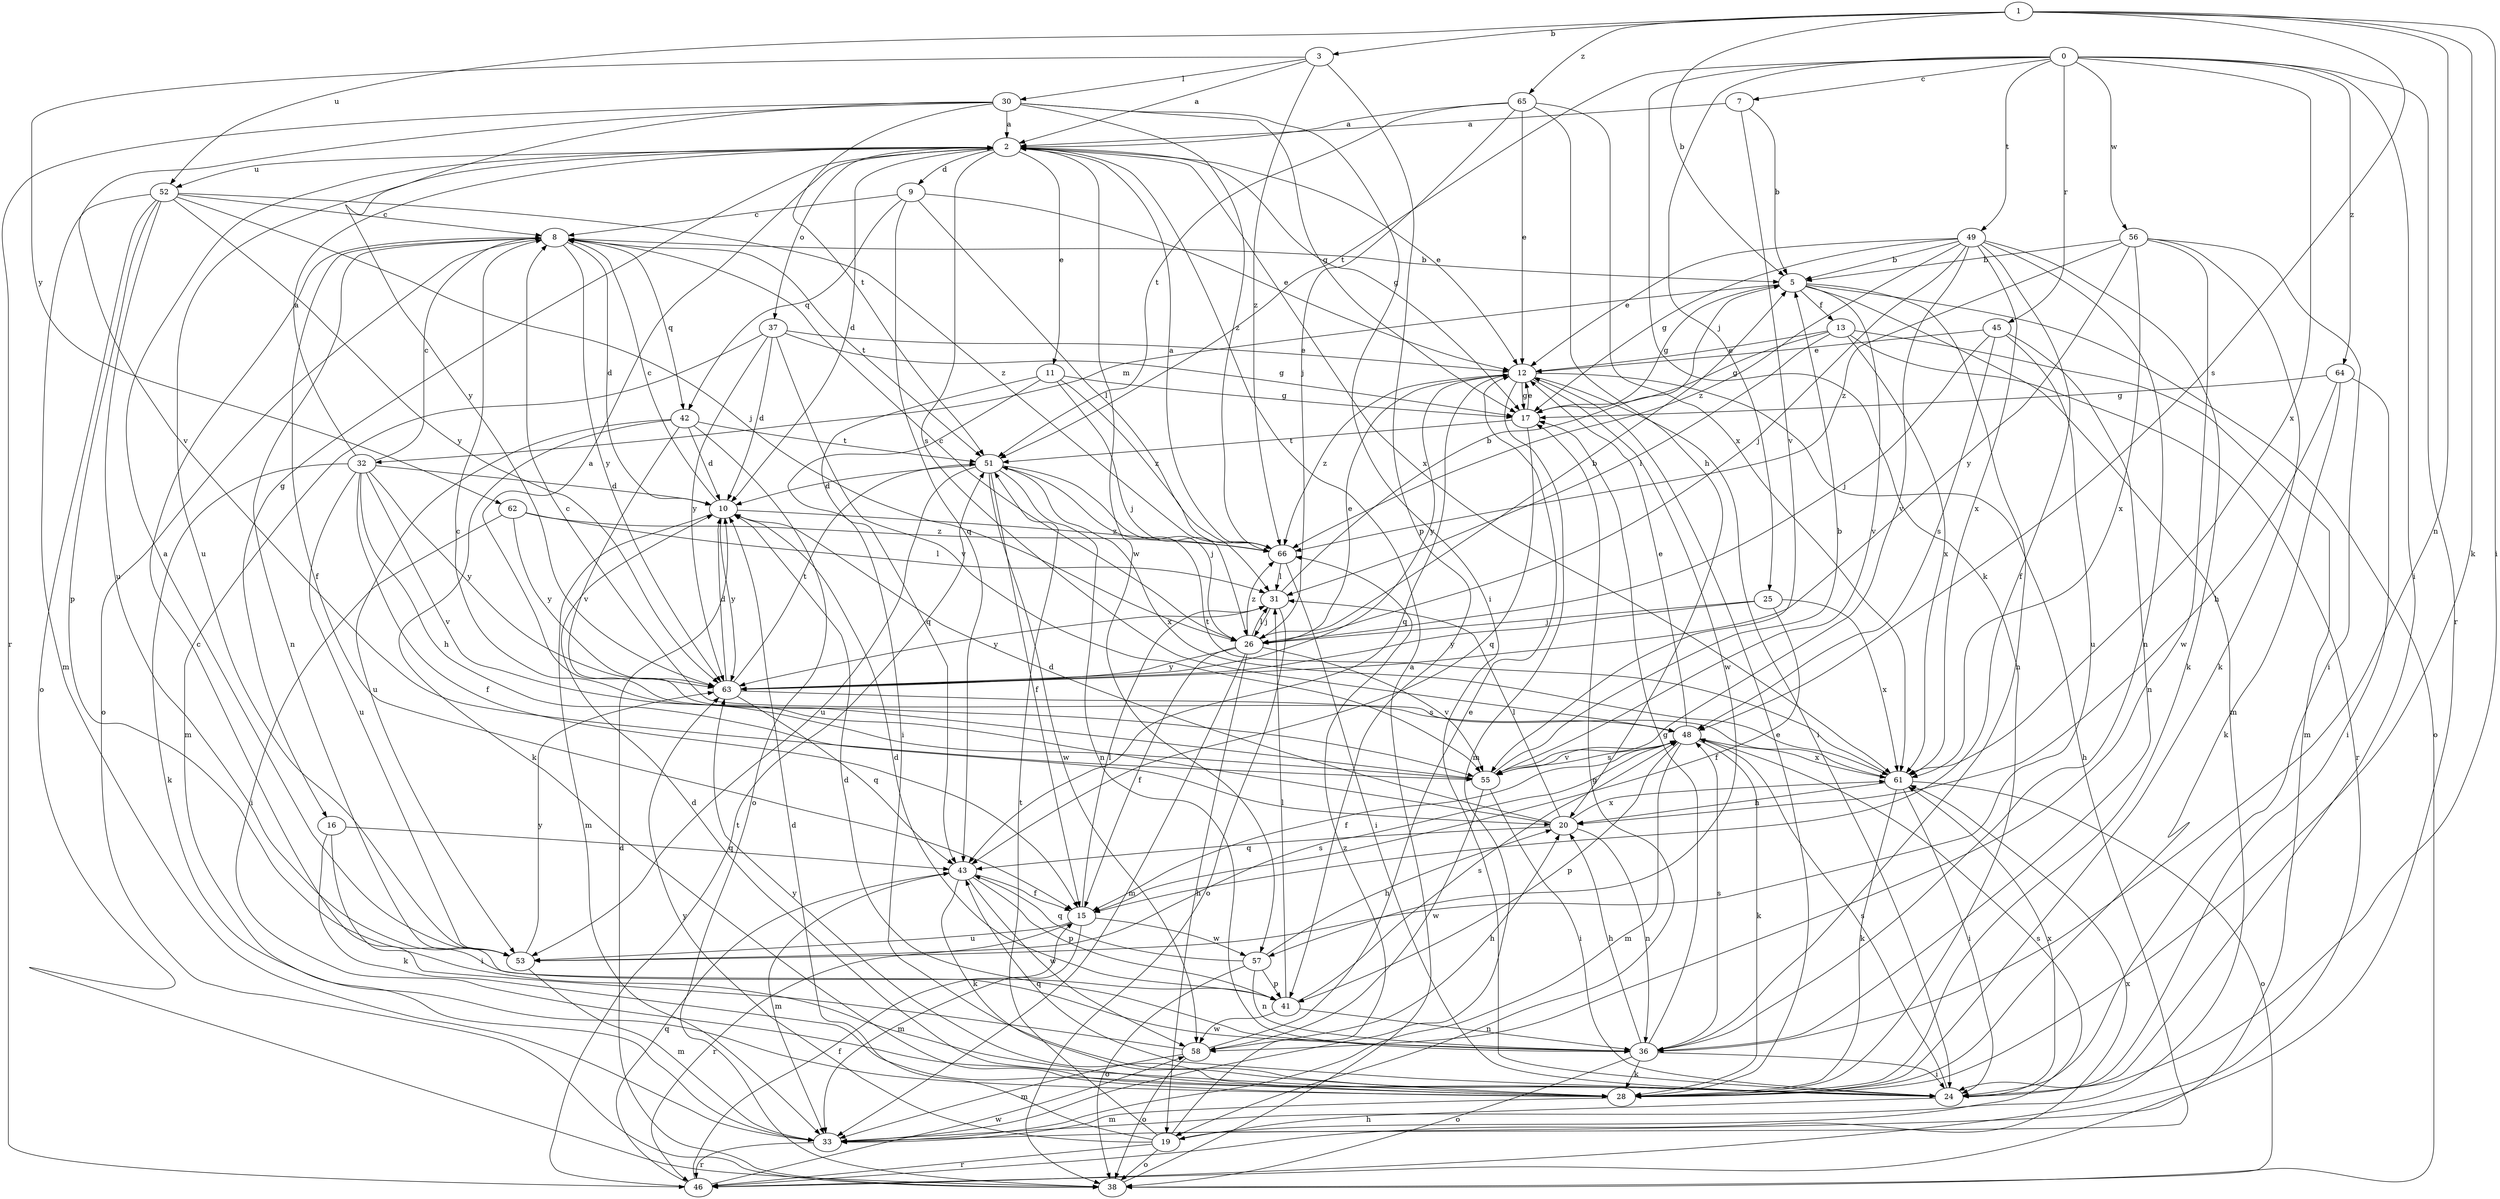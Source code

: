 strict digraph  {
0;
1;
2;
3;
5;
7;
8;
9;
10;
11;
12;
13;
15;
16;
17;
19;
20;
24;
25;
26;
28;
30;
31;
32;
33;
36;
37;
38;
41;
42;
43;
45;
46;
48;
49;
51;
52;
53;
55;
56;
57;
58;
61;
62;
63;
64;
65;
66;
0 -> 7  [label=c];
0 -> 24  [label=i];
0 -> 25  [label=j];
0 -> 28  [label=k];
0 -> 45  [label=r];
0 -> 46  [label=r];
0 -> 49  [label=t];
0 -> 51  [label=t];
0 -> 56  [label=w];
0 -> 61  [label=x];
0 -> 64  [label=z];
1 -> 3  [label=b];
1 -> 5  [label=b];
1 -> 24  [label=i];
1 -> 28  [label=k];
1 -> 36  [label=n];
1 -> 48  [label=s];
1 -> 52  [label=u];
1 -> 65  [label=z];
2 -> 9  [label=d];
2 -> 10  [label=d];
2 -> 11  [label=e];
2 -> 12  [label=e];
2 -> 16  [label=g];
2 -> 17  [label=g];
2 -> 37  [label=o];
2 -> 48  [label=s];
2 -> 52  [label=u];
2 -> 53  [label=u];
2 -> 57  [label=w];
2 -> 61  [label=x];
3 -> 2  [label=a];
3 -> 30  [label=l];
3 -> 41  [label=p];
3 -> 62  [label=y];
3 -> 66  [label=z];
5 -> 13  [label=f];
5 -> 17  [label=g];
5 -> 32  [label=m];
5 -> 33  [label=m];
5 -> 36  [label=n];
5 -> 38  [label=o];
5 -> 55  [label=v];
7 -> 2  [label=a];
7 -> 5  [label=b];
7 -> 55  [label=v];
8 -> 5  [label=b];
8 -> 10  [label=d];
8 -> 15  [label=f];
8 -> 36  [label=n];
8 -> 38  [label=o];
8 -> 42  [label=q];
8 -> 51  [label=t];
8 -> 63  [label=y];
9 -> 8  [label=c];
9 -> 12  [label=e];
9 -> 31  [label=l];
9 -> 42  [label=q];
9 -> 43  [label=q];
10 -> 8  [label=c];
10 -> 33  [label=m];
10 -> 63  [label=y];
10 -> 66  [label=z];
11 -> 17  [label=g];
11 -> 24  [label=i];
11 -> 26  [label=j];
11 -> 43  [label=q];
11 -> 66  [label=z];
12 -> 17  [label=g];
12 -> 19  [label=h];
12 -> 24  [label=i];
12 -> 33  [label=m];
12 -> 43  [label=q];
12 -> 57  [label=w];
12 -> 63  [label=y];
12 -> 66  [label=z];
13 -> 12  [label=e];
13 -> 17  [label=g];
13 -> 31  [label=l];
13 -> 33  [label=m];
13 -> 46  [label=r];
13 -> 61  [label=x];
15 -> 31  [label=l];
15 -> 33  [label=m];
15 -> 46  [label=r];
15 -> 53  [label=u];
15 -> 57  [label=w];
16 -> 24  [label=i];
16 -> 28  [label=k];
16 -> 43  [label=q];
17 -> 12  [label=e];
17 -> 43  [label=q];
17 -> 51  [label=t];
19 -> 10  [label=d];
19 -> 17  [label=g];
19 -> 38  [label=o];
19 -> 46  [label=r];
19 -> 48  [label=s];
19 -> 51  [label=t];
19 -> 63  [label=y];
19 -> 66  [label=z];
20 -> 8  [label=c];
20 -> 10  [label=d];
20 -> 31  [label=l];
20 -> 36  [label=n];
20 -> 43  [label=q];
20 -> 61  [label=x];
24 -> 19  [label=h];
24 -> 43  [label=q];
24 -> 48  [label=s];
24 -> 61  [label=x];
25 -> 15  [label=f];
25 -> 26  [label=j];
25 -> 61  [label=x];
25 -> 63  [label=y];
26 -> 5  [label=b];
26 -> 8  [label=c];
26 -> 12  [label=e];
26 -> 15  [label=f];
26 -> 19  [label=h];
26 -> 31  [label=l];
26 -> 33  [label=m];
26 -> 55  [label=v];
26 -> 63  [label=y];
26 -> 66  [label=z];
28 -> 10  [label=d];
28 -> 12  [label=e];
28 -> 33  [label=m];
28 -> 63  [label=y];
30 -> 2  [label=a];
30 -> 17  [label=g];
30 -> 24  [label=i];
30 -> 46  [label=r];
30 -> 51  [label=t];
30 -> 55  [label=v];
30 -> 63  [label=y];
30 -> 66  [label=z];
31 -> 5  [label=b];
31 -> 26  [label=j];
31 -> 38  [label=o];
31 -> 63  [label=y];
32 -> 2  [label=a];
32 -> 8  [label=c];
32 -> 10  [label=d];
32 -> 15  [label=f];
32 -> 20  [label=h];
32 -> 28  [label=k];
32 -> 53  [label=u];
32 -> 55  [label=v];
32 -> 63  [label=y];
33 -> 46  [label=r];
36 -> 10  [label=d];
36 -> 17  [label=g];
36 -> 20  [label=h];
36 -> 24  [label=i];
36 -> 28  [label=k];
36 -> 38  [label=o];
36 -> 48  [label=s];
37 -> 10  [label=d];
37 -> 12  [label=e];
37 -> 17  [label=g];
37 -> 33  [label=m];
37 -> 55  [label=v];
37 -> 63  [label=y];
38 -> 2  [label=a];
38 -> 10  [label=d];
41 -> 10  [label=d];
41 -> 31  [label=l];
41 -> 36  [label=n];
41 -> 48  [label=s];
41 -> 58  [label=w];
42 -> 10  [label=d];
42 -> 28  [label=k];
42 -> 38  [label=o];
42 -> 51  [label=t];
42 -> 53  [label=u];
42 -> 55  [label=v];
43 -> 15  [label=f];
43 -> 28  [label=k];
43 -> 33  [label=m];
43 -> 41  [label=p];
43 -> 58  [label=w];
45 -> 12  [label=e];
45 -> 26  [label=j];
45 -> 36  [label=n];
45 -> 48  [label=s];
45 -> 53  [label=u];
46 -> 15  [label=f];
46 -> 43  [label=q];
46 -> 51  [label=t];
46 -> 58  [label=w];
46 -> 61  [label=x];
48 -> 12  [label=e];
48 -> 15  [label=f];
48 -> 28  [label=k];
48 -> 33  [label=m];
48 -> 41  [label=p];
48 -> 55  [label=v];
48 -> 61  [label=x];
49 -> 5  [label=b];
49 -> 12  [label=e];
49 -> 15  [label=f];
49 -> 17  [label=g];
49 -> 26  [label=j];
49 -> 28  [label=k];
49 -> 36  [label=n];
49 -> 55  [label=v];
49 -> 61  [label=x];
49 -> 66  [label=z];
51 -> 10  [label=d];
51 -> 15  [label=f];
51 -> 26  [label=j];
51 -> 36  [label=n];
51 -> 53  [label=u];
51 -> 58  [label=w];
51 -> 61  [label=x];
52 -> 8  [label=c];
52 -> 26  [label=j];
52 -> 33  [label=m];
52 -> 38  [label=o];
52 -> 41  [label=p];
52 -> 53  [label=u];
52 -> 63  [label=y];
52 -> 66  [label=z];
53 -> 2  [label=a];
53 -> 33  [label=m];
53 -> 48  [label=s];
53 -> 63  [label=y];
55 -> 2  [label=a];
55 -> 5  [label=b];
55 -> 24  [label=i];
55 -> 48  [label=s];
55 -> 58  [label=w];
56 -> 5  [label=b];
56 -> 24  [label=i];
56 -> 28  [label=k];
56 -> 58  [label=w];
56 -> 61  [label=x];
56 -> 63  [label=y];
56 -> 66  [label=z];
57 -> 20  [label=h];
57 -> 36  [label=n];
57 -> 38  [label=o];
57 -> 41  [label=p];
57 -> 43  [label=q];
58 -> 8  [label=c];
58 -> 12  [label=e];
58 -> 20  [label=h];
58 -> 33  [label=m];
58 -> 38  [label=o];
61 -> 8  [label=c];
61 -> 20  [label=h];
61 -> 24  [label=i];
61 -> 28  [label=k];
61 -> 38  [label=o];
61 -> 51  [label=t];
62 -> 24  [label=i];
62 -> 31  [label=l];
62 -> 63  [label=y];
62 -> 66  [label=z];
63 -> 10  [label=d];
63 -> 43  [label=q];
63 -> 48  [label=s];
63 -> 51  [label=t];
64 -> 17  [label=g];
64 -> 20  [label=h];
64 -> 24  [label=i];
64 -> 28  [label=k];
65 -> 2  [label=a];
65 -> 12  [label=e];
65 -> 20  [label=h];
65 -> 26  [label=j];
65 -> 51  [label=t];
65 -> 61  [label=x];
66 -> 2  [label=a];
66 -> 24  [label=i];
66 -> 31  [label=l];
}
